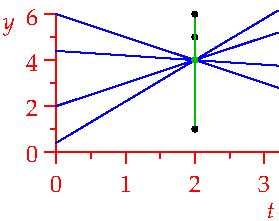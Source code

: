 settings.tex="pdflatex";

texpreamble("\usepackage{amsmath}
\usepackage{amsthm,amssymb}
\usepackage{mathpazo}
\usepackage[svgnames]{xcolor}
\usepackage{textcomp}
");
import graph;


size(140,110,IgnoreAspect);

pair[] dat={(2,1),(2,5),(2,6)};
int n=dat.length;

real f(real t){return 1*(t-2)+4;}
draw(graph(f,0,3.2),blue);
real f(real t){return 1.8*(t-2)+4;}
draw(graph(f,0,3.2),blue);
real f(real t){return -0.2*(t-2)+4;}
draw(graph(f,0,3.2),blue);
real f(real t){return -1*(t-2)+4;}
draw(graph(f,0,3.2),blue);


xaxis("$t$",0,3.2,red,RightTicks);
yaxis("$y$",0,6,red,LeftTicks());

dot((2,4),heavygreen,NoFill);


for(int i=0; i<n; ++i){
	draw(dat[i]--(dat[i].x,f(dat[i].x)),heavygreen);
	dot(dat[i]);
}

